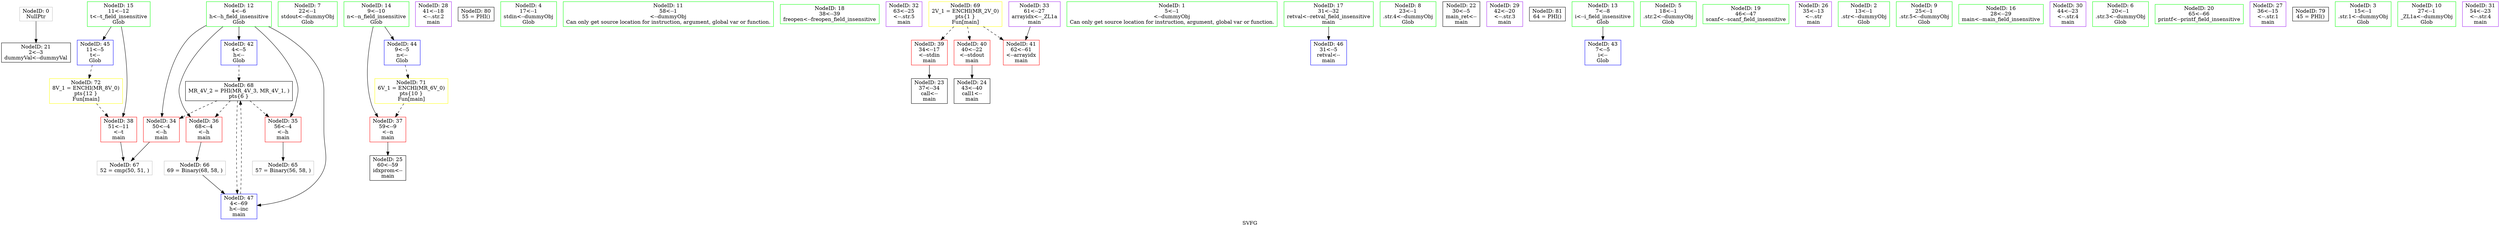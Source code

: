 digraph "SVFG" {
	label="SVFG";

	Node0x5611320f50b0 [shape=record,color=grey,label="{NodeID: 0\nNullPtr}"];
	Node0x5611320f50b0 -> Node0x561132106b30[style=solid];
	Node0x561132107f70 [shape=record,color=blue,label="{NodeID: 45\n11\<--5\nt\<--\nGlob }"];
	Node0x561132107f70 -> Node0x56113210d040[style=dashed];
	Node0x5611321047e0 [shape=record,color=green,label="{NodeID: 7\n22\<--1\nstdout\<--dummyObj\nGlob }"];
	Node0x561132106460 [shape=record,color=green,label="{NodeID: 14\n9\<--10\nn\<--n_field_insensitive\nGlob }"];
	Node0x561132106460 -> Node0x561132107860[style=solid];
	Node0x561132106460 -> Node0x561132107e70[style=solid];
	Node0x561132106b30 [shape=record,color=black,label="{NodeID: 21\n2\<--3\ndummyVal\<--dummyVal\n}"];
	Node0x561132109cb0 [shape=record,color=grey,label="{NodeID: 66\n69 = Binary(68, 58, )\n}"];
	Node0x561132109cb0 -> Node0x561132108140[style=solid];
	Node0x561132107110 [shape=record,color=purple,label="{NodeID: 28\n41\<--18\n\<--.str.2\nmain\n}"];
	Node0x5611321076c0 [shape=record,color=red,label="{NodeID: 35\n56\<--4\n\<--h\nmain\n}"];
	Node0x5611321076c0 -> Node0x561132109b30[style=solid];
	Node0x56113210fd00 [shape=record,color=black,label="{NodeID: 80\n55 = PHI()\n}"];
	Node0x561132107c70 [shape=record,color=blue,label="{NodeID: 42\n4\<--5\nh\<--\nGlob }"];
	Node0x561132107c70 -> Node0x56113210be60[style=dashed];
	Node0x5611321043b0 [shape=record,color=green,label="{NodeID: 4\n17\<--1\nstdin\<--dummyObj\nGlob }"];
	Node0x561132106160 [shape=record,color=green,label="{NodeID: 11\n58\<--1\n\<--dummyObj\nCan only get source location for instruction, argument, global var or function.}"];
	Node0x561132106830 [shape=record,color=green,label="{NodeID: 18\n38\<--39\nfreopen\<--freopen_field_insensitive\n}"];
	Node0x561132106ea0 [shape=record,color=black,label="{NodeID: 25\n60\<--59\nidxprom\<--\nmain\n}"];
	Node0x561132107450 [shape=record,color=purple,label="{NodeID: 32\n63\<--25\n\<--.str.5\nmain\n}"];
	Node0x561132107a00 [shape=record,color=red,label="{NodeID: 39\n34\<--17\n\<--stdin\nmain\n}"];
	Node0x561132107a00 -> Node0x561132106d00[style=solid];
	Node0x5611320f6250 [shape=record,color=green,label="{NodeID: 1\n5\<--1\n\<--dummyObj\nCan only get source location for instruction, argument, global var or function.}"];
	Node0x561132108070 [shape=record,color=blue,label="{NodeID: 46\n31\<--5\nretval\<--\nmain\n}"];
	Node0x561132105ed0 [shape=record,color=green,label="{NodeID: 8\n23\<--1\n.str.4\<--dummyObj\nGlob }"];
	Node0x561132106560 [shape=record,color=green,label="{NodeID: 15\n11\<--12\nt\<--t_field_insensitive\nGlob }"];
	Node0x561132106560 -> Node0x561132107930[style=solid];
	Node0x561132106560 -> Node0x561132107f70[style=solid];
	Node0x561132106c30 [shape=record,color=black,label="{NodeID: 22\n30\<--5\nmain_ret\<--\nmain\n}"];
	Node0x561132109e30 [shape=record,color=grey,label="{NodeID: 67\n52 = cmp(50, 51, )\n}"];
	Node0x5611321071e0 [shape=record,color=purple,label="{NodeID: 29\n42\<--20\n\<--.str.3\nmain\n}"];
	Node0x561132107790 [shape=record,color=red,label="{NodeID: 36\n68\<--4\n\<--h\nmain\n}"];
	Node0x561132107790 -> Node0x561132109cb0[style=solid];
	Node0x56113210fe00 [shape=record,color=black,label="{NodeID: 81\n64 = PHI()\n}"];
	Node0x561132107d70 [shape=record,color=blue,label="{NodeID: 43\n7\<--5\ni\<--\nGlob }"];
	Node0x561132104660 [shape=record,color=green,label="{NodeID: 5\n18\<--1\n.str.2\<--dummyObj\nGlob }"];
	Node0x561132106260 [shape=record,color=green,label="{NodeID: 12\n4\<--6\nh\<--h_field_insensitive\nGlob }"];
	Node0x561132106260 -> Node0x5611321075f0[style=solid];
	Node0x561132106260 -> Node0x5611321076c0[style=solid];
	Node0x561132106260 -> Node0x561132107790[style=solid];
	Node0x561132106260 -> Node0x561132107c70[style=solid];
	Node0x561132106260 -> Node0x561132108140[style=solid];
	Node0x561132106930 [shape=record,color=green,label="{NodeID: 19\n46\<--47\nscanf\<--scanf_field_insensitive\n}"];
	Node0x561132106f70 [shape=record,color=purple,label="{NodeID: 26\n35\<--13\n\<--.str\nmain\n}"];
	Node0x56113210cf60 [shape=record,color=yellow,style=double,label="{NodeID: 71\n6V_1 = ENCHI(MR_6V_0)\npts\{10 \}\nFun[main]}"];
	Node0x56113210cf60 -> Node0x561132107860[style=dashed];
	Node0x561132107520 [shape=record,color=purple,label="{NodeID: 33\n61\<--27\narrayidx\<--_ZL1a\nmain\n}"];
	Node0x561132107520 -> Node0x561132107ba0[style=solid];
	Node0x561132107ad0 [shape=record,color=red,label="{NodeID: 40\n40\<--22\n\<--stdout\nmain\n}"];
	Node0x561132107ad0 -> Node0x561132106dd0[style=solid];
	Node0x5611320f62e0 [shape=record,color=green,label="{NodeID: 2\n13\<--1\n.str\<--dummyObj\nGlob }"];
	Node0x561132108140 [shape=record,color=blue,label="{NodeID: 47\n4\<--69\nh\<--inc\nmain\n}"];
	Node0x561132108140 -> Node0x56113210be60[style=dashed];
	Node0x561132105f60 [shape=record,color=green,label="{NodeID: 9\n25\<--1\n.str.5\<--dummyObj\nGlob }"];
	Node0x561132106660 [shape=record,color=green,label="{NodeID: 16\n28\<--29\nmain\<--main_field_insensitive\n}"];
	Node0x561132106d00 [shape=record,color=black,label="{NodeID: 23\n37\<--34\ncall\<--\nmain\n}"];
	Node0x56113210be60 [shape=record,color=black,label="{NodeID: 68\nMR_4V_2 = PHI(MR_4V_3, MR_4V_1, )\npts\{6 \}\n}"];
	Node0x56113210be60 -> Node0x5611321075f0[style=dashed];
	Node0x56113210be60 -> Node0x5611321076c0[style=dashed];
	Node0x56113210be60 -> Node0x561132107790[style=dashed];
	Node0x56113210be60 -> Node0x561132108140[style=dashed];
	Node0x5611321072b0 [shape=record,color=purple,label="{NodeID: 30\n44\<--23\n\<--.str.4\nmain\n}"];
	Node0x561132107860 [shape=record,color=red,label="{NodeID: 37\n59\<--9\n\<--n\nmain\n}"];
	Node0x561132107860 -> Node0x561132106ea0[style=solid];
	Node0x561132107e70 [shape=record,color=blue,label="{NodeID: 44\n9\<--5\nn\<--\nGlob }"];
	Node0x561132107e70 -> Node0x56113210cf60[style=dashed];
	Node0x561132104720 [shape=record,color=green,label="{NodeID: 6\n20\<--1\n.str.3\<--dummyObj\nGlob }"];
	Node0x561132106360 [shape=record,color=green,label="{NodeID: 13\n7\<--8\ni\<--i_field_insensitive\nGlob }"];
	Node0x561132106360 -> Node0x561132107d70[style=solid];
	Node0x561132106a30 [shape=record,color=green,label="{NodeID: 20\n65\<--66\nprintf\<--printf_field_insensitive\n}"];
	Node0x561132109b30 [shape=record,color=grey,label="{NodeID: 65\n57 = Binary(56, 58, )\n}"];
	Node0x561132107040 [shape=record,color=purple,label="{NodeID: 27\n36\<--15\n\<--.str.1\nmain\n}"];
	Node0x56113210d040 [shape=record,color=yellow,style=double,label="{NodeID: 72\n8V_1 = ENCHI(MR_8V_0)\npts\{12 \}\nFun[main]}"];
	Node0x56113210d040 -> Node0x561132107930[style=dashed];
	Node0x5611321075f0 [shape=record,color=red,label="{NodeID: 34\n50\<--4\n\<--h\nmain\n}"];
	Node0x5611321075f0 -> Node0x561132109e30[style=solid];
	Node0x561132018650 [shape=record,color=black,label="{NodeID: 79\n45 = PHI()\n}"];
	Node0x561132107ba0 [shape=record,color=red,label="{NodeID: 41\n62\<--61\n\<--arrayidx\nmain\n}"];
	Node0x561132104320 [shape=record,color=green,label="{NodeID: 3\n15\<--1\n.str.1\<--dummyObj\nGlob }"];
	Node0x561132106060 [shape=record,color=green,label="{NodeID: 10\n27\<--1\n_ZL1a\<--dummyObj\nGlob }"];
	Node0x561132106760 [shape=record,color=green,label="{NodeID: 17\n31\<--32\nretval\<--retval_field_insensitive\nmain\n}"];
	Node0x561132106760 -> Node0x561132108070[style=solid];
	Node0x561132106dd0 [shape=record,color=black,label="{NodeID: 24\n43\<--40\ncall1\<--\nmain\n}"];
	Node0x56113210c360 [shape=record,color=yellow,style=double,label="{NodeID: 69\n2V_1 = ENCHI(MR_2V_0)\npts\{1 \}\nFun[main]}"];
	Node0x56113210c360 -> Node0x561132107a00[style=dashed];
	Node0x56113210c360 -> Node0x561132107ad0[style=dashed];
	Node0x56113210c360 -> Node0x561132107ba0[style=dashed];
	Node0x561132107380 [shape=record,color=purple,label="{NodeID: 31\n54\<--23\n\<--.str.4\nmain\n}"];
	Node0x561132107930 [shape=record,color=red,label="{NodeID: 38\n51\<--11\n\<--t\nmain\n}"];
	Node0x561132107930 -> Node0x561132109e30[style=solid];
}

